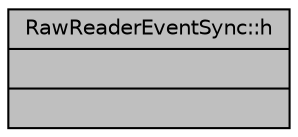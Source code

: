 digraph "RawReaderEventSync::h"
{
 // INTERACTIVE_SVG=YES
  bgcolor="transparent";
  edge [fontname="Helvetica",fontsize="10",labelfontname="Helvetica",labelfontsize="10"];
  node [fontname="Helvetica",fontsize="10",shape=record];
  Node1 [label="{RawReaderEventSync::h\n||}",height=0.2,width=0.4,color="black", fillcolor="grey75", style="filled", fontcolor="black"];
}

